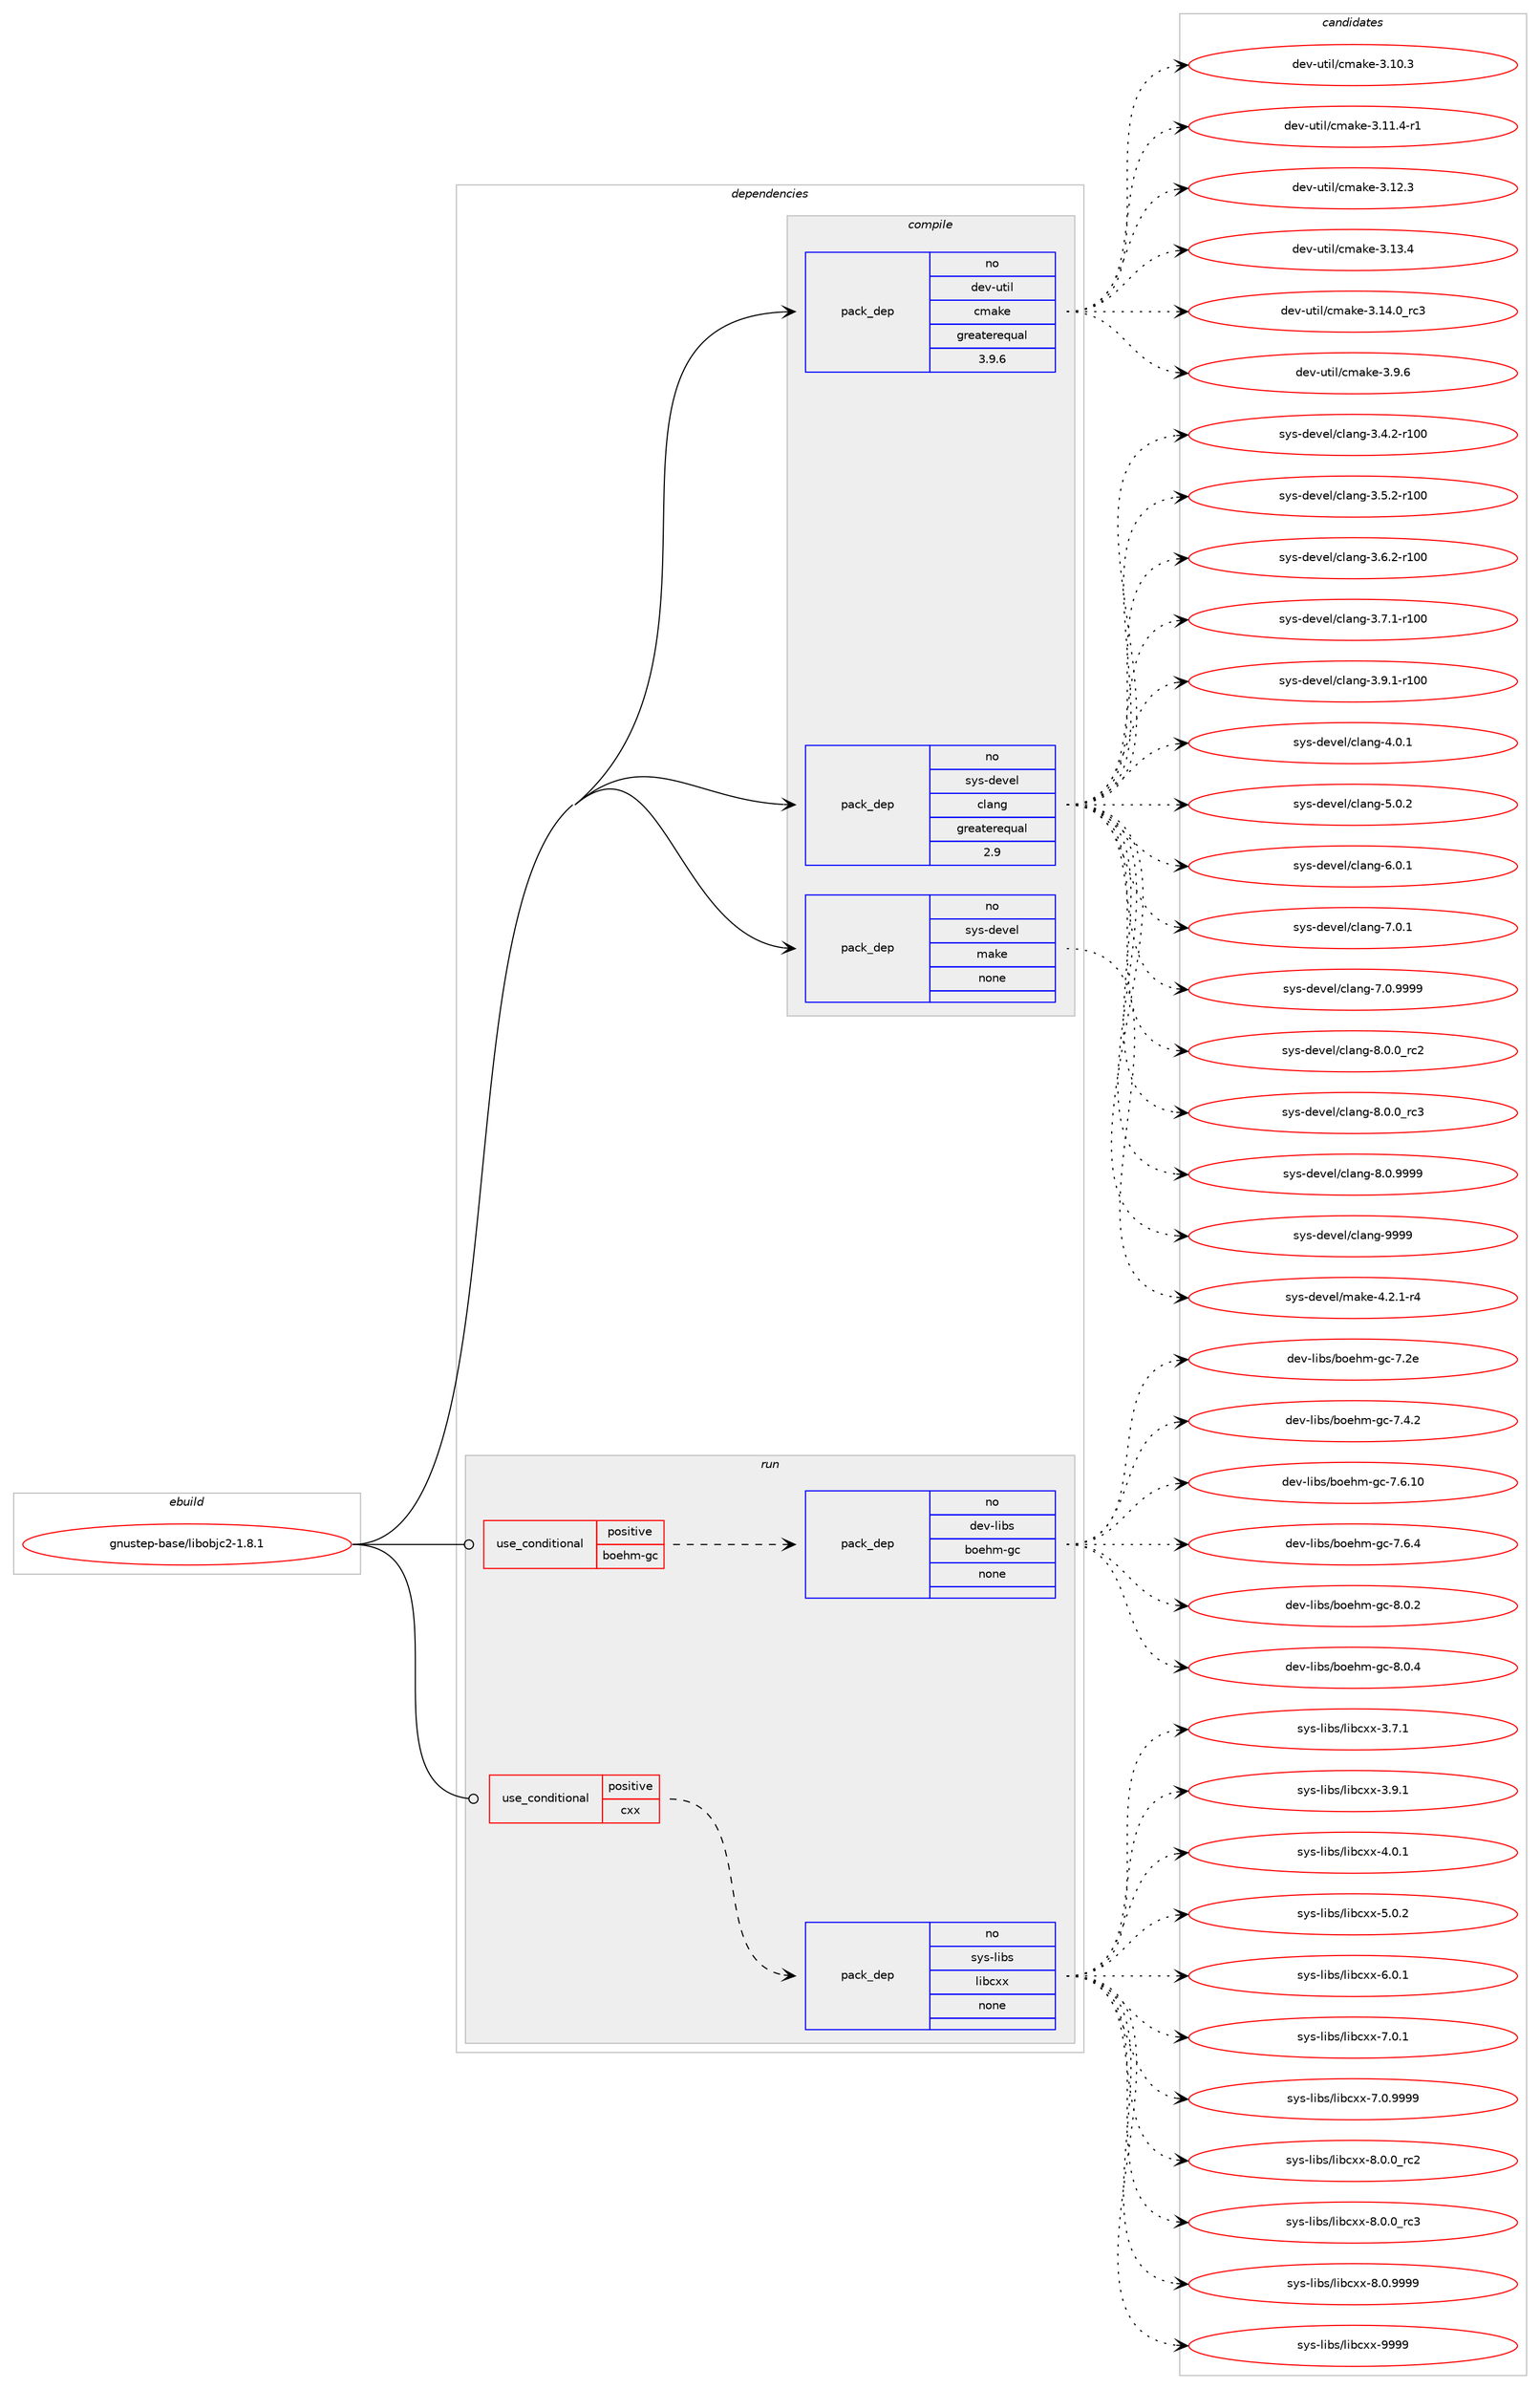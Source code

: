 digraph prolog {

# *************
# Graph options
# *************

newrank=true;
concentrate=true;
compound=true;
graph [rankdir=LR,fontname=Helvetica,fontsize=10,ranksep=1.5];#, ranksep=2.5, nodesep=0.2];
edge  [arrowhead=vee];
node  [fontname=Helvetica,fontsize=10];

# **********
# The ebuild
# **********

subgraph cluster_leftcol {
color=gray;
rank=same;
label=<<i>ebuild</i>>;
id [label="gnustep-base/libobjc2-1.8.1", color=red, width=4, href="../gnustep-base/libobjc2-1.8.1.svg"];
}

# ****************
# The dependencies
# ****************

subgraph cluster_midcol {
color=gray;
label=<<i>dependencies</i>>;
subgraph cluster_compile {
fillcolor="#eeeeee";
style=filled;
label=<<i>compile</i>>;
subgraph pack1117133 {
dependency1569784 [label=<<TABLE BORDER="0" CELLBORDER="1" CELLSPACING="0" CELLPADDING="4" WIDTH="220"><TR><TD ROWSPAN="6" CELLPADDING="30">pack_dep</TD></TR><TR><TD WIDTH="110">no</TD></TR><TR><TD>dev-util</TD></TR><TR><TD>cmake</TD></TR><TR><TD>greaterequal</TD></TR><TR><TD>3.9.6</TD></TR></TABLE>>, shape=none, color=blue];
}
id:e -> dependency1569784:w [weight=20,style="solid",arrowhead="vee"];
subgraph pack1117134 {
dependency1569785 [label=<<TABLE BORDER="0" CELLBORDER="1" CELLSPACING="0" CELLPADDING="4" WIDTH="220"><TR><TD ROWSPAN="6" CELLPADDING="30">pack_dep</TD></TR><TR><TD WIDTH="110">no</TD></TR><TR><TD>sys-devel</TD></TR><TR><TD>clang</TD></TR><TR><TD>greaterequal</TD></TR><TR><TD>2.9</TD></TR></TABLE>>, shape=none, color=blue];
}
id:e -> dependency1569785:w [weight=20,style="solid",arrowhead="vee"];
subgraph pack1117135 {
dependency1569786 [label=<<TABLE BORDER="0" CELLBORDER="1" CELLSPACING="0" CELLPADDING="4" WIDTH="220"><TR><TD ROWSPAN="6" CELLPADDING="30">pack_dep</TD></TR><TR><TD WIDTH="110">no</TD></TR><TR><TD>sys-devel</TD></TR><TR><TD>make</TD></TR><TR><TD>none</TD></TR><TR><TD></TD></TR></TABLE>>, shape=none, color=blue];
}
id:e -> dependency1569786:w [weight=20,style="solid",arrowhead="vee"];
}
subgraph cluster_compileandrun {
fillcolor="#eeeeee";
style=filled;
label=<<i>compile and run</i>>;
}
subgraph cluster_run {
fillcolor="#eeeeee";
style=filled;
label=<<i>run</i>>;
subgraph cond428364 {
dependency1569787 [label=<<TABLE BORDER="0" CELLBORDER="1" CELLSPACING="0" CELLPADDING="4"><TR><TD ROWSPAN="3" CELLPADDING="10">use_conditional</TD></TR><TR><TD>positive</TD></TR><TR><TD>boehm-gc</TD></TR></TABLE>>, shape=none, color=red];
subgraph pack1117136 {
dependency1569788 [label=<<TABLE BORDER="0" CELLBORDER="1" CELLSPACING="0" CELLPADDING="4" WIDTH="220"><TR><TD ROWSPAN="6" CELLPADDING="30">pack_dep</TD></TR><TR><TD WIDTH="110">no</TD></TR><TR><TD>dev-libs</TD></TR><TR><TD>boehm-gc</TD></TR><TR><TD>none</TD></TR><TR><TD></TD></TR></TABLE>>, shape=none, color=blue];
}
dependency1569787:e -> dependency1569788:w [weight=20,style="dashed",arrowhead="vee"];
}
id:e -> dependency1569787:w [weight=20,style="solid",arrowhead="odot"];
subgraph cond428365 {
dependency1569789 [label=<<TABLE BORDER="0" CELLBORDER="1" CELLSPACING="0" CELLPADDING="4"><TR><TD ROWSPAN="3" CELLPADDING="10">use_conditional</TD></TR><TR><TD>positive</TD></TR><TR><TD>cxx</TD></TR></TABLE>>, shape=none, color=red];
subgraph pack1117137 {
dependency1569790 [label=<<TABLE BORDER="0" CELLBORDER="1" CELLSPACING="0" CELLPADDING="4" WIDTH="220"><TR><TD ROWSPAN="6" CELLPADDING="30">pack_dep</TD></TR><TR><TD WIDTH="110">no</TD></TR><TR><TD>sys-libs</TD></TR><TR><TD>libcxx</TD></TR><TR><TD>none</TD></TR><TR><TD></TD></TR></TABLE>>, shape=none, color=blue];
}
dependency1569789:e -> dependency1569790:w [weight=20,style="dashed",arrowhead="vee"];
}
id:e -> dependency1569789:w [weight=20,style="solid",arrowhead="odot"];
}
}

# **************
# The candidates
# **************

subgraph cluster_choices {
rank=same;
color=gray;
label=<<i>candidates</i>>;

subgraph choice1117133 {
color=black;
nodesep=1;
choice1001011184511711610510847991099710710145514649484651 [label="dev-util/cmake-3.10.3", color=red, width=4,href="../dev-util/cmake-3.10.3.svg"];
choice10010111845117116105108479910997107101455146494946524511449 [label="dev-util/cmake-3.11.4-r1", color=red, width=4,href="../dev-util/cmake-3.11.4-r1.svg"];
choice1001011184511711610510847991099710710145514649504651 [label="dev-util/cmake-3.12.3", color=red, width=4,href="../dev-util/cmake-3.12.3.svg"];
choice1001011184511711610510847991099710710145514649514652 [label="dev-util/cmake-3.13.4", color=red, width=4,href="../dev-util/cmake-3.13.4.svg"];
choice1001011184511711610510847991099710710145514649524648951149951 [label="dev-util/cmake-3.14.0_rc3", color=red, width=4,href="../dev-util/cmake-3.14.0_rc3.svg"];
choice10010111845117116105108479910997107101455146574654 [label="dev-util/cmake-3.9.6", color=red, width=4,href="../dev-util/cmake-3.9.6.svg"];
dependency1569784:e -> choice1001011184511711610510847991099710710145514649484651:w [style=dotted,weight="100"];
dependency1569784:e -> choice10010111845117116105108479910997107101455146494946524511449:w [style=dotted,weight="100"];
dependency1569784:e -> choice1001011184511711610510847991099710710145514649504651:w [style=dotted,weight="100"];
dependency1569784:e -> choice1001011184511711610510847991099710710145514649514652:w [style=dotted,weight="100"];
dependency1569784:e -> choice1001011184511711610510847991099710710145514649524648951149951:w [style=dotted,weight="100"];
dependency1569784:e -> choice10010111845117116105108479910997107101455146574654:w [style=dotted,weight="100"];
}
subgraph choice1117134 {
color=black;
nodesep=1;
choice1151211154510010111810110847991089711010345514652465045114494848 [label="sys-devel/clang-3.4.2-r100", color=red, width=4,href="../sys-devel/clang-3.4.2-r100.svg"];
choice1151211154510010111810110847991089711010345514653465045114494848 [label="sys-devel/clang-3.5.2-r100", color=red, width=4,href="../sys-devel/clang-3.5.2-r100.svg"];
choice1151211154510010111810110847991089711010345514654465045114494848 [label="sys-devel/clang-3.6.2-r100", color=red, width=4,href="../sys-devel/clang-3.6.2-r100.svg"];
choice1151211154510010111810110847991089711010345514655464945114494848 [label="sys-devel/clang-3.7.1-r100", color=red, width=4,href="../sys-devel/clang-3.7.1-r100.svg"];
choice1151211154510010111810110847991089711010345514657464945114494848 [label="sys-devel/clang-3.9.1-r100", color=red, width=4,href="../sys-devel/clang-3.9.1-r100.svg"];
choice11512111545100101118101108479910897110103455246484649 [label="sys-devel/clang-4.0.1", color=red, width=4,href="../sys-devel/clang-4.0.1.svg"];
choice11512111545100101118101108479910897110103455346484650 [label="sys-devel/clang-5.0.2", color=red, width=4,href="../sys-devel/clang-5.0.2.svg"];
choice11512111545100101118101108479910897110103455446484649 [label="sys-devel/clang-6.0.1", color=red, width=4,href="../sys-devel/clang-6.0.1.svg"];
choice11512111545100101118101108479910897110103455546484649 [label="sys-devel/clang-7.0.1", color=red, width=4,href="../sys-devel/clang-7.0.1.svg"];
choice11512111545100101118101108479910897110103455546484657575757 [label="sys-devel/clang-7.0.9999", color=red, width=4,href="../sys-devel/clang-7.0.9999.svg"];
choice11512111545100101118101108479910897110103455646484648951149950 [label="sys-devel/clang-8.0.0_rc2", color=red, width=4,href="../sys-devel/clang-8.0.0_rc2.svg"];
choice11512111545100101118101108479910897110103455646484648951149951 [label="sys-devel/clang-8.0.0_rc3", color=red, width=4,href="../sys-devel/clang-8.0.0_rc3.svg"];
choice11512111545100101118101108479910897110103455646484657575757 [label="sys-devel/clang-8.0.9999", color=red, width=4,href="../sys-devel/clang-8.0.9999.svg"];
choice115121115451001011181011084799108971101034557575757 [label="sys-devel/clang-9999", color=red, width=4,href="../sys-devel/clang-9999.svg"];
dependency1569785:e -> choice1151211154510010111810110847991089711010345514652465045114494848:w [style=dotted,weight="100"];
dependency1569785:e -> choice1151211154510010111810110847991089711010345514653465045114494848:w [style=dotted,weight="100"];
dependency1569785:e -> choice1151211154510010111810110847991089711010345514654465045114494848:w [style=dotted,weight="100"];
dependency1569785:e -> choice1151211154510010111810110847991089711010345514655464945114494848:w [style=dotted,weight="100"];
dependency1569785:e -> choice1151211154510010111810110847991089711010345514657464945114494848:w [style=dotted,weight="100"];
dependency1569785:e -> choice11512111545100101118101108479910897110103455246484649:w [style=dotted,weight="100"];
dependency1569785:e -> choice11512111545100101118101108479910897110103455346484650:w [style=dotted,weight="100"];
dependency1569785:e -> choice11512111545100101118101108479910897110103455446484649:w [style=dotted,weight="100"];
dependency1569785:e -> choice11512111545100101118101108479910897110103455546484649:w [style=dotted,weight="100"];
dependency1569785:e -> choice11512111545100101118101108479910897110103455546484657575757:w [style=dotted,weight="100"];
dependency1569785:e -> choice11512111545100101118101108479910897110103455646484648951149950:w [style=dotted,weight="100"];
dependency1569785:e -> choice11512111545100101118101108479910897110103455646484648951149951:w [style=dotted,weight="100"];
dependency1569785:e -> choice11512111545100101118101108479910897110103455646484657575757:w [style=dotted,weight="100"];
dependency1569785:e -> choice115121115451001011181011084799108971101034557575757:w [style=dotted,weight="100"];
}
subgraph choice1117135 {
color=black;
nodesep=1;
choice1151211154510010111810110847109971071014552465046494511452 [label="sys-devel/make-4.2.1-r4", color=red, width=4,href="../sys-devel/make-4.2.1-r4.svg"];
dependency1569786:e -> choice1151211154510010111810110847109971071014552465046494511452:w [style=dotted,weight="100"];
}
subgraph choice1117136 {
color=black;
nodesep=1;
choice10010111845108105981154798111101104109451039945554650101 [label="dev-libs/boehm-gc-7.2e", color=red, width=4,href="../dev-libs/boehm-gc-7.2e.svg"];
choice100101118451081059811547981111011041094510399455546524650 [label="dev-libs/boehm-gc-7.4.2", color=red, width=4,href="../dev-libs/boehm-gc-7.4.2.svg"];
choice10010111845108105981154798111101104109451039945554654464948 [label="dev-libs/boehm-gc-7.6.10", color=red, width=4,href="../dev-libs/boehm-gc-7.6.10.svg"];
choice100101118451081059811547981111011041094510399455546544652 [label="dev-libs/boehm-gc-7.6.4", color=red, width=4,href="../dev-libs/boehm-gc-7.6.4.svg"];
choice100101118451081059811547981111011041094510399455646484650 [label="dev-libs/boehm-gc-8.0.2", color=red, width=4,href="../dev-libs/boehm-gc-8.0.2.svg"];
choice100101118451081059811547981111011041094510399455646484652 [label="dev-libs/boehm-gc-8.0.4", color=red, width=4,href="../dev-libs/boehm-gc-8.0.4.svg"];
dependency1569788:e -> choice10010111845108105981154798111101104109451039945554650101:w [style=dotted,weight="100"];
dependency1569788:e -> choice100101118451081059811547981111011041094510399455546524650:w [style=dotted,weight="100"];
dependency1569788:e -> choice10010111845108105981154798111101104109451039945554654464948:w [style=dotted,weight="100"];
dependency1569788:e -> choice100101118451081059811547981111011041094510399455546544652:w [style=dotted,weight="100"];
dependency1569788:e -> choice100101118451081059811547981111011041094510399455646484650:w [style=dotted,weight="100"];
dependency1569788:e -> choice100101118451081059811547981111011041094510399455646484652:w [style=dotted,weight="100"];
}
subgraph choice1117137 {
color=black;
nodesep=1;
choice1151211154510810598115471081059899120120455146554649 [label="sys-libs/libcxx-3.7.1", color=red, width=4,href="../sys-libs/libcxx-3.7.1.svg"];
choice1151211154510810598115471081059899120120455146574649 [label="sys-libs/libcxx-3.9.1", color=red, width=4,href="../sys-libs/libcxx-3.9.1.svg"];
choice1151211154510810598115471081059899120120455246484649 [label="sys-libs/libcxx-4.0.1", color=red, width=4,href="../sys-libs/libcxx-4.0.1.svg"];
choice1151211154510810598115471081059899120120455346484650 [label="sys-libs/libcxx-5.0.2", color=red, width=4,href="../sys-libs/libcxx-5.0.2.svg"];
choice1151211154510810598115471081059899120120455446484649 [label="sys-libs/libcxx-6.0.1", color=red, width=4,href="../sys-libs/libcxx-6.0.1.svg"];
choice1151211154510810598115471081059899120120455546484649 [label="sys-libs/libcxx-7.0.1", color=red, width=4,href="../sys-libs/libcxx-7.0.1.svg"];
choice1151211154510810598115471081059899120120455546484657575757 [label="sys-libs/libcxx-7.0.9999", color=red, width=4,href="../sys-libs/libcxx-7.0.9999.svg"];
choice1151211154510810598115471081059899120120455646484648951149950 [label="sys-libs/libcxx-8.0.0_rc2", color=red, width=4,href="../sys-libs/libcxx-8.0.0_rc2.svg"];
choice1151211154510810598115471081059899120120455646484648951149951 [label="sys-libs/libcxx-8.0.0_rc3", color=red, width=4,href="../sys-libs/libcxx-8.0.0_rc3.svg"];
choice1151211154510810598115471081059899120120455646484657575757 [label="sys-libs/libcxx-8.0.9999", color=red, width=4,href="../sys-libs/libcxx-8.0.9999.svg"];
choice11512111545108105981154710810598991201204557575757 [label="sys-libs/libcxx-9999", color=red, width=4,href="../sys-libs/libcxx-9999.svg"];
dependency1569790:e -> choice1151211154510810598115471081059899120120455146554649:w [style=dotted,weight="100"];
dependency1569790:e -> choice1151211154510810598115471081059899120120455146574649:w [style=dotted,weight="100"];
dependency1569790:e -> choice1151211154510810598115471081059899120120455246484649:w [style=dotted,weight="100"];
dependency1569790:e -> choice1151211154510810598115471081059899120120455346484650:w [style=dotted,weight="100"];
dependency1569790:e -> choice1151211154510810598115471081059899120120455446484649:w [style=dotted,weight="100"];
dependency1569790:e -> choice1151211154510810598115471081059899120120455546484649:w [style=dotted,weight="100"];
dependency1569790:e -> choice1151211154510810598115471081059899120120455546484657575757:w [style=dotted,weight="100"];
dependency1569790:e -> choice1151211154510810598115471081059899120120455646484648951149950:w [style=dotted,weight="100"];
dependency1569790:e -> choice1151211154510810598115471081059899120120455646484648951149951:w [style=dotted,weight="100"];
dependency1569790:e -> choice1151211154510810598115471081059899120120455646484657575757:w [style=dotted,weight="100"];
dependency1569790:e -> choice11512111545108105981154710810598991201204557575757:w [style=dotted,weight="100"];
}
}

}
